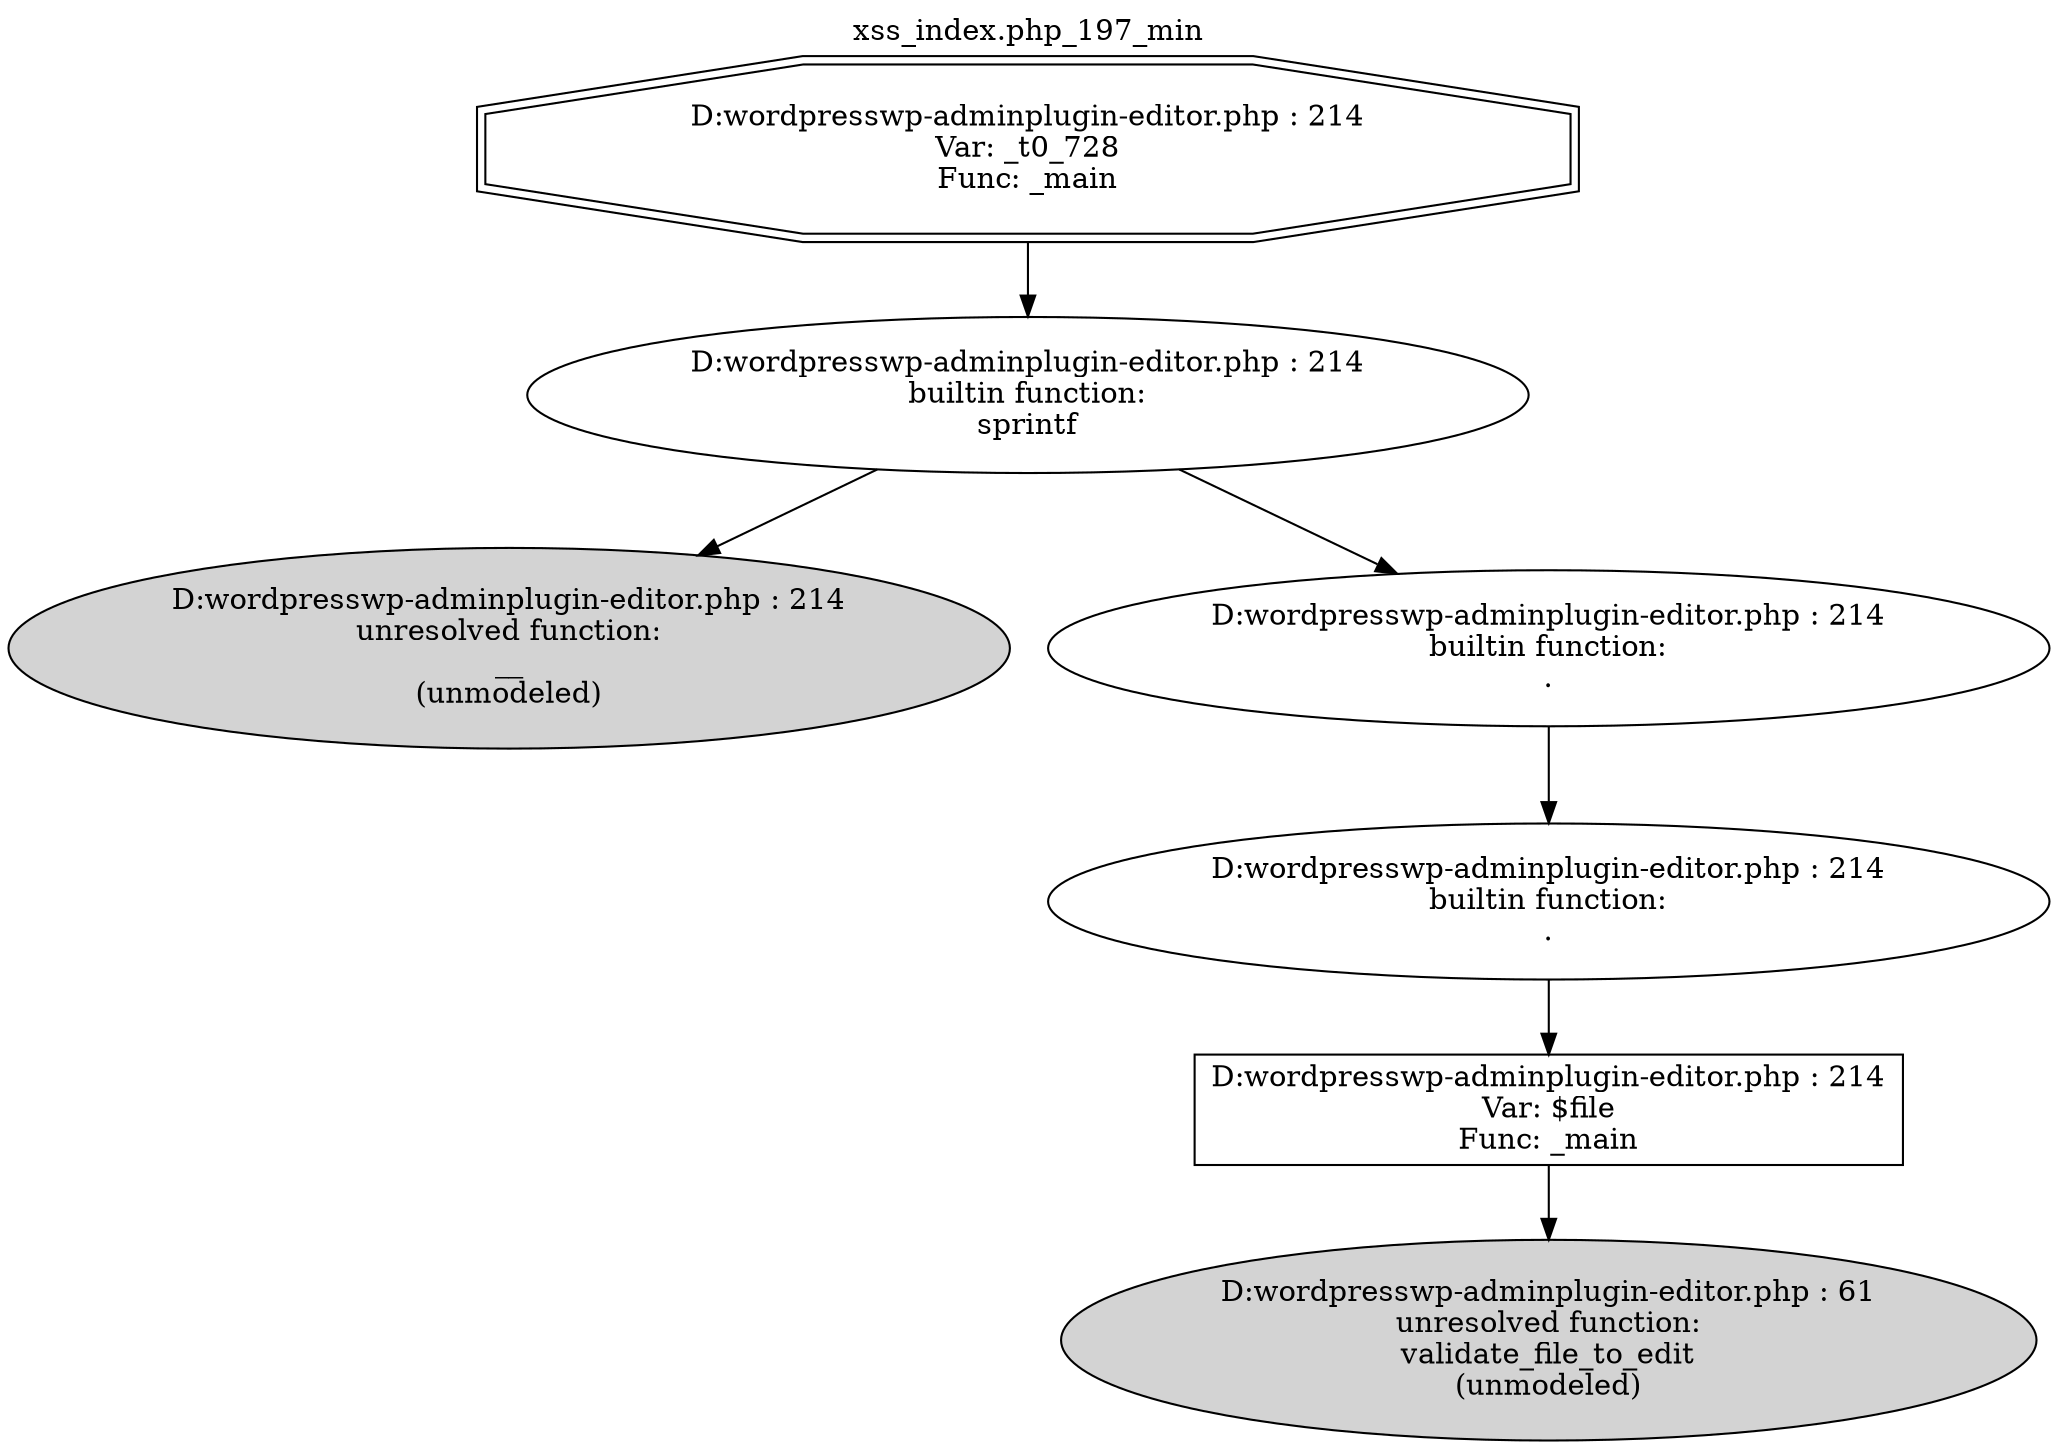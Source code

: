 digraph cfg {
  label="xss_index.php_197_min";
  labelloc=t;
  n1 [shape=doubleoctagon, label="D:\wordpress\wp-admin\plugin-editor.php : 214\nVar: _t0_728\nFunc: _main\n"];
  n2 [shape=ellipse, label="D:\wordpress\wp-admin\plugin-editor.php : 214\nbuiltin function:\nsprintf\n"];
  n3 [shape=ellipse, label="D:\wordpress\wp-admin\plugin-editor.php : 214\nunresolved function:\n__\n(unmodeled)\n",style=filled];
  n4 [shape=ellipse, label="D:\wordpress\wp-admin\plugin-editor.php : 214\nbuiltin function:\n.\n"];
  n5 [shape=ellipse, label="D:\wordpress\wp-admin\plugin-editor.php : 214\nbuiltin function:\n.\n"];
  n6 [shape=box, label="D:\wordpress\wp-admin\plugin-editor.php : 214\nVar: $file\nFunc: _main\n"];
  n7 [shape=ellipse, label="D:\wordpress\wp-admin\plugin-editor.php : 61\nunresolved function:\nvalidate_file_to_edit\n(unmodeled)\n",style=filled];
  n1 -> n2;
  n2 -> n3;
  n2 -> n4;
  n4 -> n5;
  n5 -> n6;
  n6 -> n7;
}
